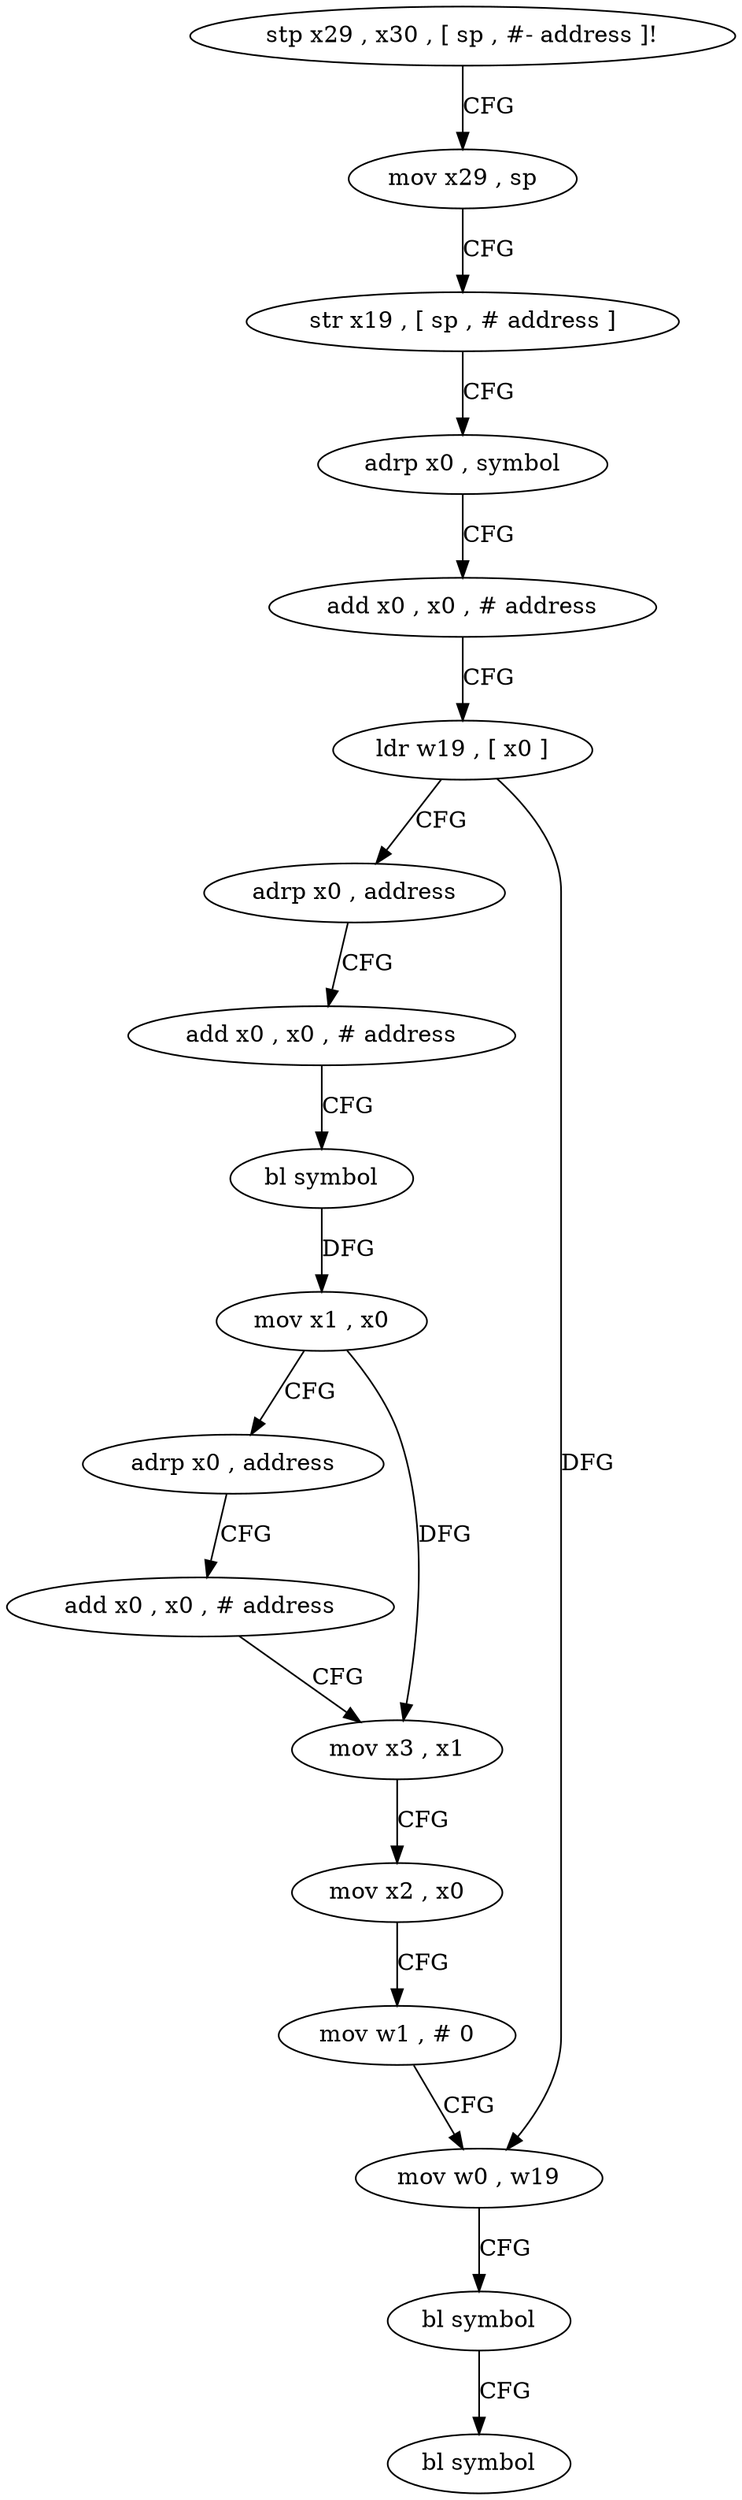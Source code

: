 digraph "func" {
"4490060" [label = "stp x29 , x30 , [ sp , #- address ]!" ]
"4490064" [label = "mov x29 , sp" ]
"4490068" [label = "str x19 , [ sp , # address ]" ]
"4490072" [label = "adrp x0 , symbol" ]
"4490076" [label = "add x0 , x0 , # address" ]
"4490080" [label = "ldr w19 , [ x0 ]" ]
"4490084" [label = "adrp x0 , address" ]
"4490088" [label = "add x0 , x0 , # address" ]
"4490092" [label = "bl symbol" ]
"4490096" [label = "mov x1 , x0" ]
"4490100" [label = "adrp x0 , address" ]
"4490104" [label = "add x0 , x0 , # address" ]
"4490108" [label = "mov x3 , x1" ]
"4490112" [label = "mov x2 , x0" ]
"4490116" [label = "mov w1 , # 0" ]
"4490120" [label = "mov w0 , w19" ]
"4490124" [label = "bl symbol" ]
"4490128" [label = "bl symbol" ]
"4490060" -> "4490064" [ label = "CFG" ]
"4490064" -> "4490068" [ label = "CFG" ]
"4490068" -> "4490072" [ label = "CFG" ]
"4490072" -> "4490076" [ label = "CFG" ]
"4490076" -> "4490080" [ label = "CFG" ]
"4490080" -> "4490084" [ label = "CFG" ]
"4490080" -> "4490120" [ label = "DFG" ]
"4490084" -> "4490088" [ label = "CFG" ]
"4490088" -> "4490092" [ label = "CFG" ]
"4490092" -> "4490096" [ label = "DFG" ]
"4490096" -> "4490100" [ label = "CFG" ]
"4490096" -> "4490108" [ label = "DFG" ]
"4490100" -> "4490104" [ label = "CFG" ]
"4490104" -> "4490108" [ label = "CFG" ]
"4490108" -> "4490112" [ label = "CFG" ]
"4490112" -> "4490116" [ label = "CFG" ]
"4490116" -> "4490120" [ label = "CFG" ]
"4490120" -> "4490124" [ label = "CFG" ]
"4490124" -> "4490128" [ label = "CFG" ]
}
